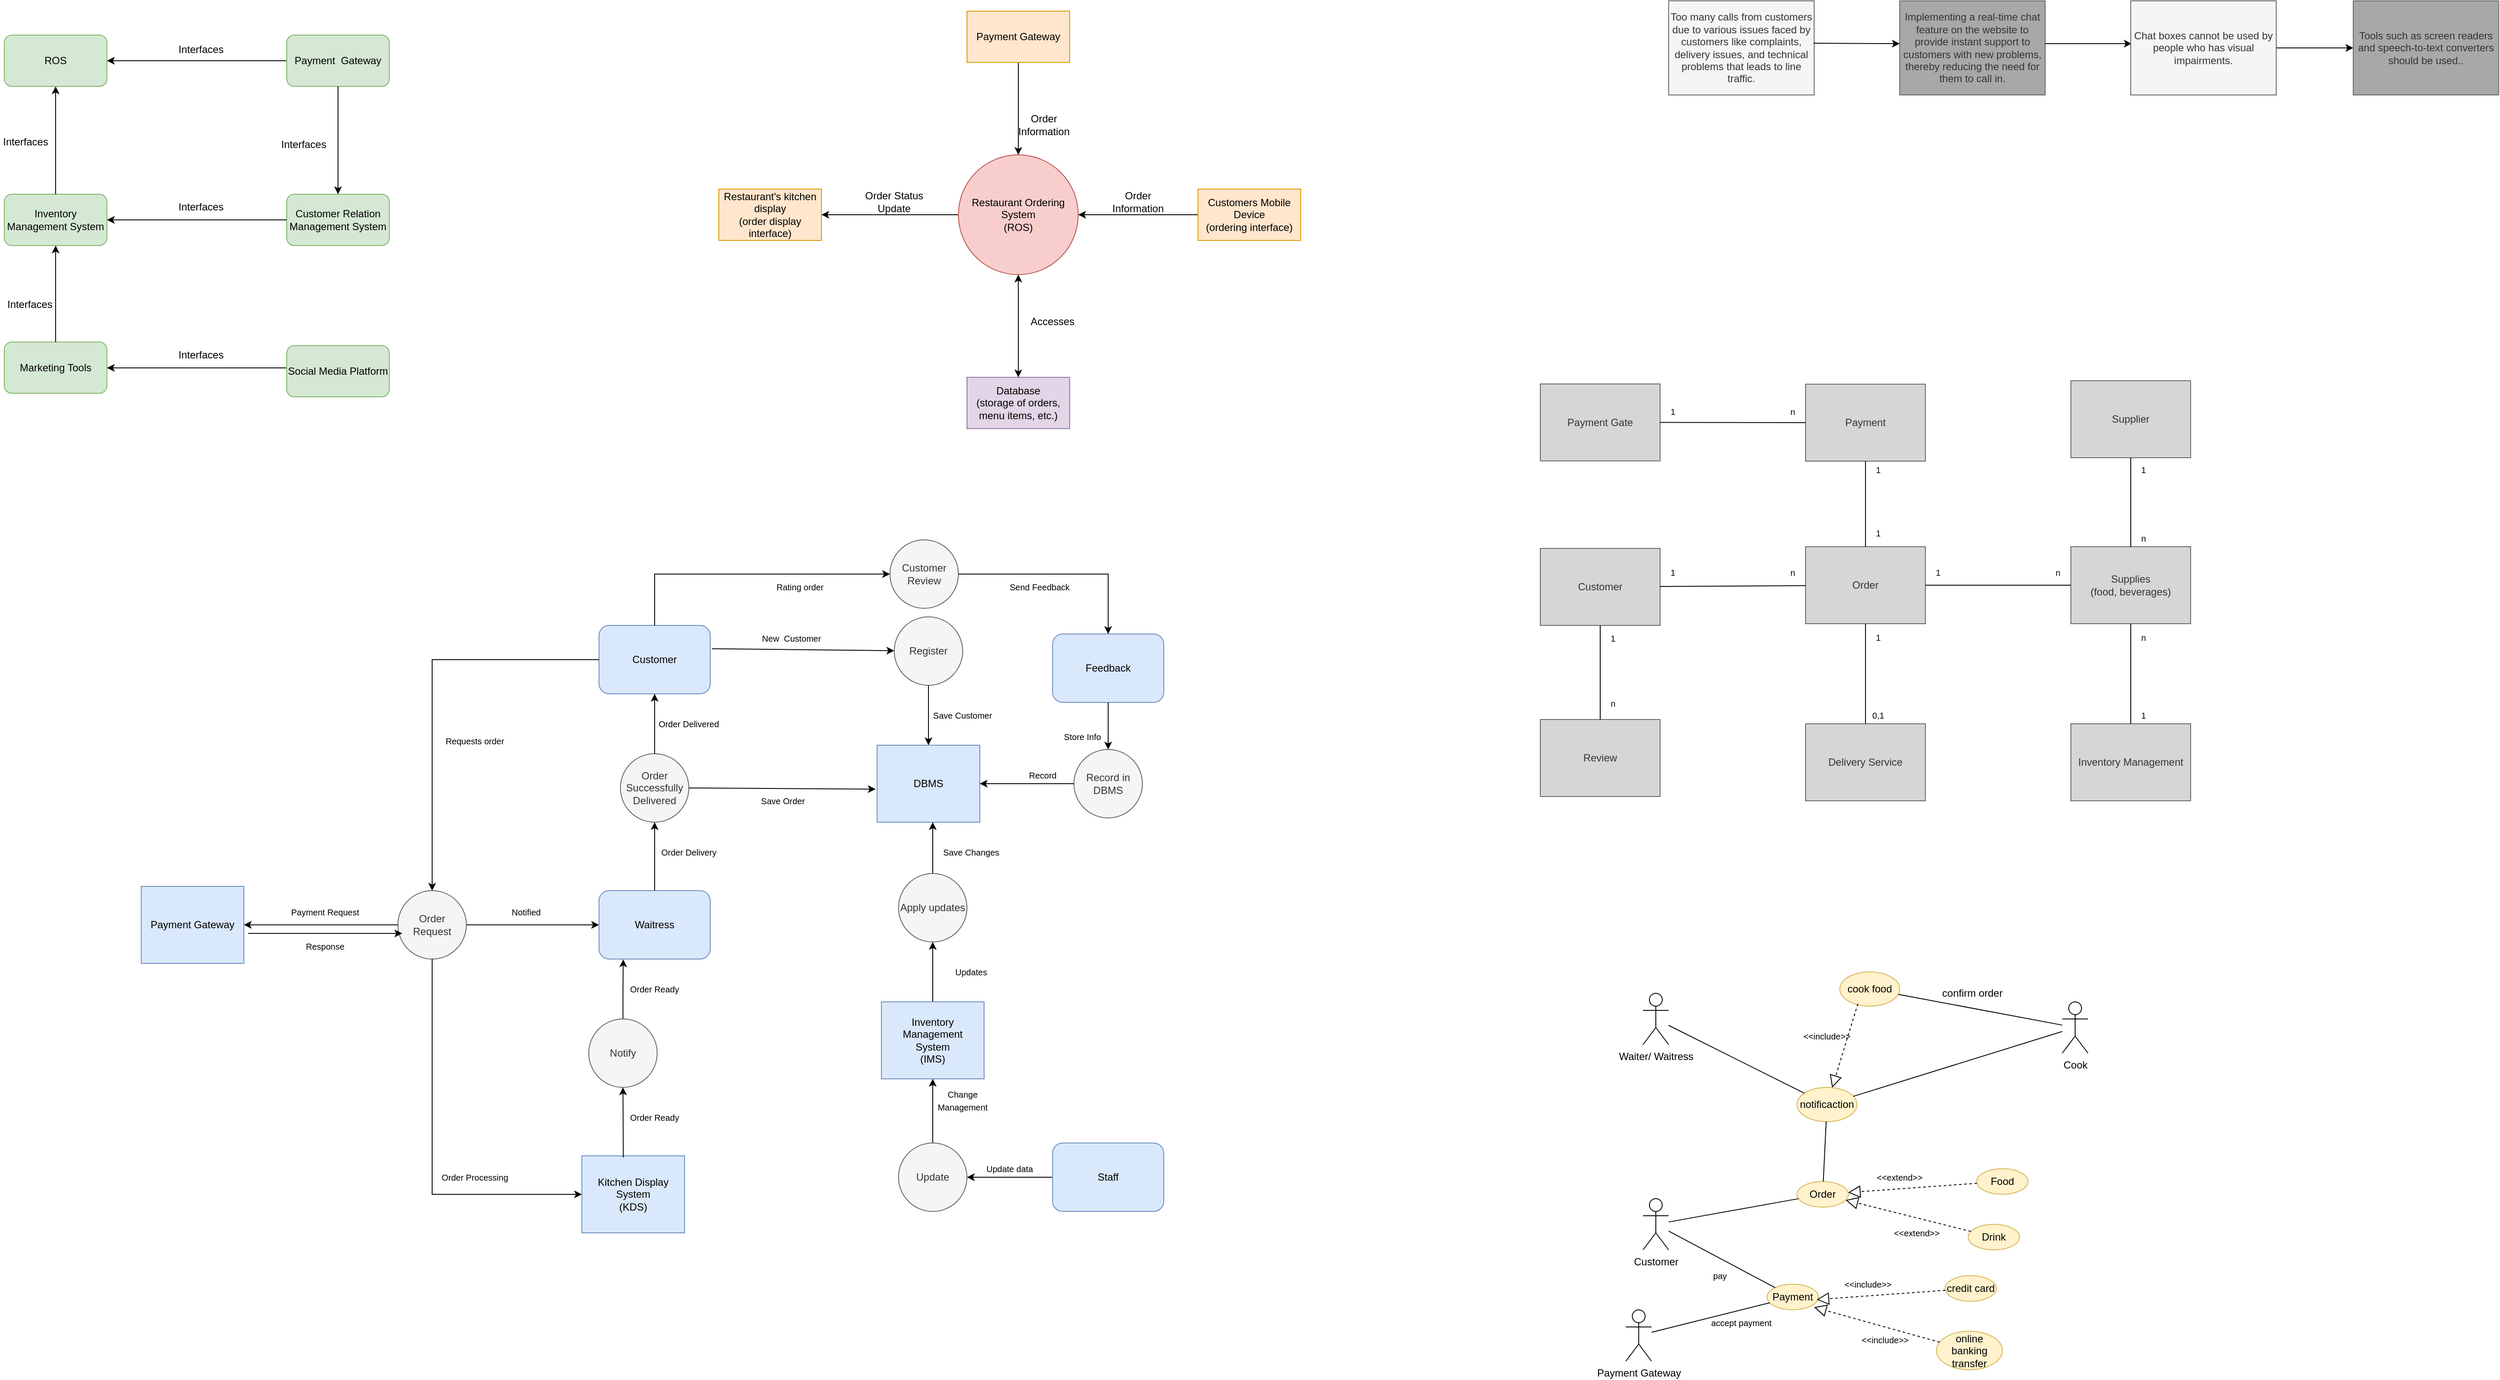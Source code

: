 <mxfile version="21.2.9" type="github">
  <diagram name="Page-1" id="zzp8yQCc868T5YsGF9U5">
    <mxGraphModel dx="961" dy="528" grid="1" gridSize="10" guides="1" tooltips="1" connect="1" arrows="1" fold="1" page="1" pageScale="1" pageWidth="3300" pageHeight="4681" math="0" shadow="0">
      <root>
        <mxCell id="0" />
        <mxCell id="1" parent="0" />
        <mxCell id="357xHHYHcwXzLLXeJ4Fn-1" value="ROS" style="rounded=1;whiteSpace=wrap;html=1;fillColor=#d5e8d4;strokeColor=#82b366;" parent="1" vertex="1">
          <mxGeometry x="515" y="130" width="120" height="60" as="geometry" />
        </mxCell>
        <mxCell id="357xHHYHcwXzLLXeJ4Fn-2" style="edgeStyle=orthogonalEdgeStyle;rounded=0;orthogonalLoop=1;jettySize=auto;html=1;exitX=0;exitY=0.5;exitDx=0;exitDy=0;" parent="1" source="357xHHYHcwXzLLXeJ4Fn-3" target="357xHHYHcwXzLLXeJ4Fn-1" edge="1">
          <mxGeometry relative="1" as="geometry">
            <mxPoint x="645" y="159.526" as="targetPoint" />
          </mxGeometry>
        </mxCell>
        <mxCell id="357xHHYHcwXzLLXeJ4Fn-3" value="Payment&amp;nbsp; Gateway" style="rounded=1;whiteSpace=wrap;html=1;fillColor=#d5e8d4;strokeColor=#82b366;" parent="1" vertex="1">
          <mxGeometry x="845" y="130" width="120" height="60" as="geometry" />
        </mxCell>
        <mxCell id="357xHHYHcwXzLLXeJ4Fn-4" value="Interfaces&lt;br&gt;" style="text;html=1;strokeColor=none;fillColor=none;align=center;verticalAlign=middle;whiteSpace=wrap;rounded=0;" parent="1" vertex="1">
          <mxGeometry x="715" y="132" width="60" height="30" as="geometry" />
        </mxCell>
        <mxCell id="357xHHYHcwXzLLXeJ4Fn-5" value="Interfaces&lt;br&gt;" style="text;html=1;strokeColor=none;fillColor=none;align=center;verticalAlign=middle;whiteSpace=wrap;rounded=0;" parent="1" vertex="1">
          <mxGeometry x="510" y="240" width="60" height="30" as="geometry" />
        </mxCell>
        <mxCell id="357xHHYHcwXzLLXeJ4Fn-6" value="Inventory Management System" style="rounded=1;whiteSpace=wrap;html=1;fillColor=#d5e8d4;strokeColor=#82b366;" parent="1" vertex="1">
          <mxGeometry x="515" y="316" width="120" height="60" as="geometry" />
        </mxCell>
        <mxCell id="357xHHYHcwXzLLXeJ4Fn-7" value="" style="endArrow=classic;html=1;rounded=0;exitX=0.5;exitY=0;exitDx=0;exitDy=0;" parent="1" source="357xHHYHcwXzLLXeJ4Fn-6" target="357xHHYHcwXzLLXeJ4Fn-1" edge="1">
          <mxGeometry width="50" height="50" relative="1" as="geometry">
            <mxPoint x="665" y="345" as="sourcePoint" />
            <mxPoint x="715" y="295" as="targetPoint" />
          </mxGeometry>
        </mxCell>
        <mxCell id="357xHHYHcwXzLLXeJ4Fn-8" value="Customer Relation Management System" style="rounded=1;whiteSpace=wrap;html=1;fillColor=#d5e8d4;strokeColor=#82b366;" parent="1" vertex="1">
          <mxGeometry x="845" y="316" width="120" height="60" as="geometry" />
        </mxCell>
        <mxCell id="357xHHYHcwXzLLXeJ4Fn-9" style="edgeStyle=orthogonalEdgeStyle;rounded=0;orthogonalLoop=1;jettySize=auto;html=1;entryX=0.5;entryY=0;entryDx=0;entryDy=0;" parent="1" source="357xHHYHcwXzLLXeJ4Fn-3" target="357xHHYHcwXzLLXeJ4Fn-8" edge="1">
          <mxGeometry relative="1" as="geometry">
            <mxPoint x="645" y="170" as="targetPoint" />
            <mxPoint x="855" y="170" as="sourcePoint" />
          </mxGeometry>
        </mxCell>
        <mxCell id="357xHHYHcwXzLLXeJ4Fn-10" value="Interfaces&lt;br&gt;" style="text;html=1;strokeColor=none;fillColor=none;align=center;verticalAlign=middle;whiteSpace=wrap;rounded=0;" parent="1" vertex="1">
          <mxGeometry x="835" y="242.5" width="60" height="30" as="geometry" />
        </mxCell>
        <mxCell id="357xHHYHcwXzLLXeJ4Fn-11" style="edgeStyle=orthogonalEdgeStyle;rounded=0;orthogonalLoop=1;jettySize=auto;html=1;" parent="1" source="357xHHYHcwXzLLXeJ4Fn-8" target="357xHHYHcwXzLLXeJ4Fn-6" edge="1">
          <mxGeometry relative="1" as="geometry">
            <mxPoint x="755" y="341.25" as="targetPoint" />
            <mxPoint x="755" y="206.25" as="sourcePoint" />
          </mxGeometry>
        </mxCell>
        <mxCell id="357xHHYHcwXzLLXeJ4Fn-12" value="Interfaces&lt;br&gt;" style="text;html=1;strokeColor=none;fillColor=none;align=center;verticalAlign=middle;whiteSpace=wrap;rounded=0;" parent="1" vertex="1">
          <mxGeometry x="715" y="316" width="60" height="30" as="geometry" />
        </mxCell>
        <mxCell id="357xHHYHcwXzLLXeJ4Fn-13" value="Marketing Tools" style="rounded=1;whiteSpace=wrap;html=1;fillColor=#d5e8d4;strokeColor=#82b366;" parent="1" vertex="1">
          <mxGeometry x="515" y="488.75" width="120" height="60" as="geometry" />
        </mxCell>
        <mxCell id="357xHHYHcwXzLLXeJ4Fn-14" style="edgeStyle=orthogonalEdgeStyle;rounded=0;orthogonalLoop=1;jettySize=auto;html=1;entryX=0.5;entryY=1;entryDx=0;entryDy=0;" parent="1" source="357xHHYHcwXzLLXeJ4Fn-13" target="357xHHYHcwXzLLXeJ4Fn-6" edge="1">
          <mxGeometry relative="1" as="geometry">
            <mxPoint x="535" y="442.12" as="targetPoint" />
            <mxPoint x="745" y="442.12" as="sourcePoint" />
          </mxGeometry>
        </mxCell>
        <mxCell id="357xHHYHcwXzLLXeJ4Fn-15" value="Interfaces&lt;br&gt;" style="text;html=1;strokeColor=none;fillColor=none;align=center;verticalAlign=middle;whiteSpace=wrap;rounded=0;" parent="1" vertex="1">
          <mxGeometry x="515" y="430" width="60" height="30" as="geometry" />
        </mxCell>
        <mxCell id="357xHHYHcwXzLLXeJ4Fn-16" style="edgeStyle=orthogonalEdgeStyle;rounded=0;orthogonalLoop=1;jettySize=auto;html=1;" parent="1" edge="1">
          <mxGeometry relative="1" as="geometry">
            <mxPoint x="635" y="519" as="targetPoint" />
            <mxPoint x="845" y="519" as="sourcePoint" />
          </mxGeometry>
        </mxCell>
        <mxCell id="357xHHYHcwXzLLXeJ4Fn-17" value="Interfaces&lt;br&gt;" style="text;html=1;strokeColor=none;fillColor=none;align=center;verticalAlign=middle;whiteSpace=wrap;rounded=0;" parent="1" vertex="1">
          <mxGeometry x="715" y="489" width="60" height="30" as="geometry" />
        </mxCell>
        <mxCell id="357xHHYHcwXzLLXeJ4Fn-18" value="Social Media Platform" style="rounded=1;whiteSpace=wrap;html=1;fillColor=#d5e8d4;strokeColor=#82b366;" parent="1" vertex="1">
          <mxGeometry x="845" y="492.87" width="120" height="60" as="geometry" />
        </mxCell>
        <mxCell id="dmzx0pu5ybiAsUK6Nq2V-1" style="edgeStyle=orthogonalEdgeStyle;rounded=0;orthogonalLoop=1;jettySize=auto;html=1;entryX=1;entryY=0.5;entryDx=0;entryDy=0;" parent="1" source="dmzx0pu5ybiAsUK6Nq2V-2" target="dmzx0pu5ybiAsUK6Nq2V-5" edge="1">
          <mxGeometry relative="1" as="geometry" />
        </mxCell>
        <mxCell id="dmzx0pu5ybiAsUK6Nq2V-2" value="Restaurant Ordering System&lt;br&gt;(ROS)" style="ellipse;whiteSpace=wrap;html=1;aspect=fixed;fillColor=#f8cecc;strokeColor=#b85450;" parent="1" vertex="1">
          <mxGeometry x="1630" y="270" width="140" height="140" as="geometry" />
        </mxCell>
        <mxCell id="dmzx0pu5ybiAsUK6Nq2V-3" style="edgeStyle=orthogonalEdgeStyle;rounded=0;orthogonalLoop=1;jettySize=auto;html=1;exitX=0;exitY=0.5;exitDx=0;exitDy=0;" parent="1" source="dmzx0pu5ybiAsUK6Nq2V-4" target="dmzx0pu5ybiAsUK6Nq2V-2" edge="1">
          <mxGeometry relative="1" as="geometry" />
        </mxCell>
        <mxCell id="dmzx0pu5ybiAsUK6Nq2V-4" value="Customers Mobile Device &lt;br&gt;(ordering interface)" style="rounded=0;whiteSpace=wrap;html=1;fillColor=#ffe6cc;strokeColor=#d79b00;" parent="1" vertex="1">
          <mxGeometry x="1910" y="310" width="120" height="60" as="geometry" />
        </mxCell>
        <mxCell id="dmzx0pu5ybiAsUK6Nq2V-5" value="Restaurant&#39;s kitchen display &lt;br&gt;(order display interface)" style="rounded=0;whiteSpace=wrap;html=1;fillColor=#ffe6cc;strokeColor=#d79b00;" parent="1" vertex="1">
          <mxGeometry x="1350" y="310" width="120" height="60" as="geometry" />
        </mxCell>
        <mxCell id="dmzx0pu5ybiAsUK6Nq2V-6" style="edgeStyle=orthogonalEdgeStyle;rounded=0;orthogonalLoop=1;jettySize=auto;html=1;exitX=0.5;exitY=1;exitDx=0;exitDy=0;" parent="1" source="dmzx0pu5ybiAsUK6Nq2V-7" target="dmzx0pu5ybiAsUK6Nq2V-2" edge="1">
          <mxGeometry relative="1" as="geometry" />
        </mxCell>
        <mxCell id="dmzx0pu5ybiAsUK6Nq2V-7" value="Payment Gateway" style="rounded=0;whiteSpace=wrap;html=1;fillColor=#ffe6cc;strokeColor=#d79b00;" parent="1" vertex="1">
          <mxGeometry x="1640" y="102" width="120" height="60" as="geometry" />
        </mxCell>
        <mxCell id="dmzx0pu5ybiAsUK6Nq2V-8" value="Database &lt;br&gt;(storage of orders, menu items, etc.)" style="rounded=0;whiteSpace=wrap;html=1;fillColor=#e1d5e7;strokeColor=#9673a6;" parent="1" vertex="1">
          <mxGeometry x="1640" y="530" width="120" height="60" as="geometry" />
        </mxCell>
        <mxCell id="dmzx0pu5ybiAsUK6Nq2V-9" value="Order Information" style="text;html=1;strokeColor=none;fillColor=none;align=center;verticalAlign=middle;whiteSpace=wrap;rounded=0;" parent="1" vertex="1">
          <mxGeometry x="1810" y="310" width="60" height="30" as="geometry" />
        </mxCell>
        <mxCell id="dmzx0pu5ybiAsUK6Nq2V-10" value="Order Status Update" style="text;html=1;strokeColor=none;fillColor=none;align=center;verticalAlign=middle;whiteSpace=wrap;rounded=0;" parent="1" vertex="1">
          <mxGeometry x="1510" y="310" width="90" height="30" as="geometry" />
        </mxCell>
        <mxCell id="dmzx0pu5ybiAsUK6Nq2V-11" value="Order Information" style="text;html=1;strokeColor=none;fillColor=none;align=center;verticalAlign=middle;whiteSpace=wrap;rounded=0;" parent="1" vertex="1">
          <mxGeometry x="1700" y="220" width="60" height="30" as="geometry" />
        </mxCell>
        <mxCell id="dmzx0pu5ybiAsUK6Nq2V-12" value="" style="endArrow=classic;startArrow=classic;html=1;rounded=0;" parent="1" source="dmzx0pu5ybiAsUK6Nq2V-8" target="dmzx0pu5ybiAsUK6Nq2V-2" edge="1">
          <mxGeometry width="50" height="50" relative="1" as="geometry">
            <mxPoint x="1330" y="410" as="sourcePoint" />
            <mxPoint x="1380" y="360" as="targetPoint" />
          </mxGeometry>
        </mxCell>
        <mxCell id="dmzx0pu5ybiAsUK6Nq2V-13" value="Accesses" style="text;html=1;strokeColor=none;fillColor=none;align=center;verticalAlign=middle;whiteSpace=wrap;rounded=0;" parent="1" vertex="1">
          <mxGeometry x="1710" y="450" width="60" height="30" as="geometry" />
        </mxCell>
        <mxCell id="A27yKIxshURaWO87A394-1" value="Payment Gateway" style="rounded=0;whiteSpace=wrap;html=1;fillColor=#dae8fc;strokeColor=#6c8ebf;" parent="1" vertex="1">
          <mxGeometry x="675" y="1125" width="120" height="90" as="geometry" />
        </mxCell>
        <mxCell id="A27yKIxshURaWO87A394-31" style="edgeStyle=orthogonalEdgeStyle;rounded=0;orthogonalLoop=1;jettySize=auto;html=1;entryX=0.218;entryY=1.005;entryDx=0;entryDy=0;entryPerimeter=0;" parent="1" source="A27yKIxshURaWO87A394-3" target="A27yKIxshURaWO87A394-17" edge="1">
          <mxGeometry relative="1" as="geometry" />
        </mxCell>
        <mxCell id="A27yKIxshURaWO87A394-3" value="Notify" style="ellipse;whiteSpace=wrap;html=1;aspect=fixed;fillColor=#f5f5f5;fontColor=#333333;strokeColor=#666666;" parent="1" vertex="1">
          <mxGeometry x="1198" y="1280" width="80" height="80" as="geometry" />
        </mxCell>
        <mxCell id="A27yKIxshURaWO87A394-7" value="Customer" style="rounded=1;whiteSpace=wrap;html=1;fillColor=#dae8fc;strokeColor=#6c8ebf;" parent="1" vertex="1">
          <mxGeometry x="1210" y="820" width="130" height="80" as="geometry" />
        </mxCell>
        <mxCell id="A27yKIxshURaWO87A394-10" style="edgeStyle=orthogonalEdgeStyle;rounded=0;orthogonalLoop=1;jettySize=auto;html=1;entryX=1;entryY=0.5;entryDx=0;entryDy=0;" parent="1" source="A27yKIxshURaWO87A394-8" target="A27yKIxshURaWO87A394-1" edge="1">
          <mxGeometry relative="1" as="geometry" />
        </mxCell>
        <mxCell id="A27yKIxshURaWO87A394-18" style="edgeStyle=orthogonalEdgeStyle;rounded=0;orthogonalLoop=1;jettySize=auto;html=1;" parent="1" source="A27yKIxshURaWO87A394-8" target="A27yKIxshURaWO87A394-17" edge="1">
          <mxGeometry relative="1" as="geometry">
            <mxPoint x="1090" y="1150" as="sourcePoint" />
            <Array as="points" />
          </mxGeometry>
        </mxCell>
        <mxCell id="A27yKIxshURaWO87A394-8" value="Order Request" style="ellipse;whiteSpace=wrap;html=1;aspect=fixed;fillColor=#f5f5f5;fontColor=#333333;strokeColor=#666666;" parent="1" vertex="1">
          <mxGeometry x="975" y="1130" width="80" height="80" as="geometry" />
        </mxCell>
        <mxCell id="A27yKIxshURaWO87A394-9" value="" style="endArrow=classic;html=1;rounded=0;" parent="1" source="A27yKIxshURaWO87A394-7" target="A27yKIxshURaWO87A394-8" edge="1">
          <mxGeometry width="50" height="50" relative="1" as="geometry">
            <mxPoint x="1215" y="1050" as="sourcePoint" />
            <mxPoint x="1265" y="1000" as="targetPoint" />
            <Array as="points">
              <mxPoint x="1015" y="860" />
            </Array>
          </mxGeometry>
        </mxCell>
        <mxCell id="A27yKIxshURaWO87A394-11" value="" style="endArrow=classic;html=1;rounded=0;entryX=0.063;entryY=0.625;entryDx=0;entryDy=0;entryPerimeter=0;" parent="1" target="A27yKIxshURaWO87A394-8" edge="1">
          <mxGeometry width="50" height="50" relative="1" as="geometry">
            <mxPoint x="800" y="1180" as="sourcePoint" />
            <mxPoint x="1300" y="1230" as="targetPoint" />
          </mxGeometry>
        </mxCell>
        <mxCell id="A27yKIxshURaWO87A394-12" value="&lt;font style=&quot;font-size: 10px;&quot;&gt;Payment Request&lt;/font&gt;" style="text;html=1;strokeColor=none;fillColor=none;align=center;verticalAlign=middle;whiteSpace=wrap;rounded=0;" parent="1" vertex="1">
          <mxGeometry x="845" y="1140" width="90" height="30" as="geometry" />
        </mxCell>
        <mxCell id="A27yKIxshURaWO87A394-15" value="&lt;font style=&quot;font-size: 10px;&quot;&gt;Response&lt;/font&gt;" style="text;html=1;strokeColor=none;fillColor=none;align=center;verticalAlign=middle;whiteSpace=wrap;rounded=0;" parent="1" vertex="1">
          <mxGeometry x="845" y="1180" width="90" height="30" as="geometry" />
        </mxCell>
        <mxCell id="A27yKIxshURaWO87A394-16" value="&lt;font style=&quot;font-size: 10px;&quot;&gt;Requests order&lt;/font&gt;" style="text;html=1;strokeColor=none;fillColor=none;align=center;verticalAlign=middle;whiteSpace=wrap;rounded=0;" parent="1" vertex="1">
          <mxGeometry x="1020" y="940" width="90" height="30" as="geometry" />
        </mxCell>
        <mxCell id="A27yKIxshURaWO87A394-17" value="Waitress" style="rounded=1;whiteSpace=wrap;html=1;fillColor=#dae8fc;strokeColor=#6c8ebf;" parent="1" vertex="1">
          <mxGeometry x="1210" y="1130" width="130" height="80" as="geometry" />
        </mxCell>
        <mxCell id="A27yKIxshURaWO87A394-19" value="&lt;span style=&quot;font-size: 10px;&quot;&gt;Notified&lt;/span&gt;" style="text;html=1;strokeColor=none;fillColor=none;align=center;verticalAlign=middle;whiteSpace=wrap;rounded=0;" parent="1" vertex="1">
          <mxGeometry x="1080" y="1140" width="90" height="30" as="geometry" />
        </mxCell>
        <mxCell id="A27yKIxshURaWO87A394-20" value="Kitchen Display System&lt;br&gt;(KDS)" style="rounded=0;whiteSpace=wrap;html=1;fillColor=#dae8fc;strokeColor=#6c8ebf;" parent="1" vertex="1">
          <mxGeometry x="1190" y="1440" width="120" height="90" as="geometry" />
        </mxCell>
        <mxCell id="A27yKIxshURaWO87A394-22" value="" style="endArrow=classic;html=1;rounded=0;" parent="1" source="A27yKIxshURaWO87A394-8" target="A27yKIxshURaWO87A394-20" edge="1">
          <mxGeometry width="50" height="50" relative="1" as="geometry">
            <mxPoint x="1170" y="1260" as="sourcePoint" />
            <mxPoint x="1220" y="1210" as="targetPoint" />
            <Array as="points">
              <mxPoint x="1015" y="1485" />
            </Array>
          </mxGeometry>
        </mxCell>
        <mxCell id="A27yKIxshURaWO87A394-23" value="&lt;span style=&quot;font-size: 10px;&quot;&gt;Order Processing&lt;/span&gt;" style="text;html=1;strokeColor=none;fillColor=none;align=center;verticalAlign=middle;whiteSpace=wrap;rounded=0;" parent="1" vertex="1">
          <mxGeometry x="1020" y="1450" width="90" height="30" as="geometry" />
        </mxCell>
        <mxCell id="A27yKIxshURaWO87A394-26" value="" style="endArrow=classic;html=1;rounded=0;exitX=0.445;exitY=0.021;exitDx=0;exitDy=0;exitPerimeter=0;" parent="1" target="A27yKIxshURaWO87A394-3" edge="1">
          <mxGeometry width="50" height="50" relative="1" as="geometry">
            <mxPoint x="1238.4" y="1441.89" as="sourcePoint" />
            <mxPoint x="1237.394" y="1359.998" as="targetPoint" />
          </mxGeometry>
        </mxCell>
        <mxCell id="A27yKIxshURaWO87A394-27" value="&lt;span style=&quot;font-size: 10px;&quot;&gt;Order Ready&lt;/span&gt;" style="text;html=1;strokeColor=none;fillColor=none;align=center;verticalAlign=middle;whiteSpace=wrap;rounded=0;" parent="1" vertex="1">
          <mxGeometry x="1230" y="1380" width="90" height="30" as="geometry" />
        </mxCell>
        <mxCell id="A27yKIxshURaWO87A394-28" value="" style="endArrow=classic;html=1;rounded=0;exitX=0.5;exitY=0;exitDx=0;exitDy=0;" parent="1" source="A27yKIxshURaWO87A394-17" target="A27yKIxshURaWO87A394-35" edge="1">
          <mxGeometry width="50" height="50" relative="1" as="geometry">
            <mxPoint x="1170" y="1130" as="sourcePoint" />
            <mxPoint x="1220" y="1080" as="targetPoint" />
          </mxGeometry>
        </mxCell>
        <mxCell id="A27yKIxshURaWO87A394-29" value="&lt;span style=&quot;font-size: 10px;&quot;&gt;Order Delivery&lt;/span&gt;" style="text;html=1;strokeColor=none;fillColor=none;align=center;verticalAlign=middle;whiteSpace=wrap;rounded=0;" parent="1" vertex="1">
          <mxGeometry x="1270" y="1070" width="90" height="30" as="geometry" />
        </mxCell>
        <mxCell id="A27yKIxshURaWO87A394-32" value="&lt;span style=&quot;font-size: 10px;&quot;&gt;Order Ready&lt;/span&gt;" style="text;html=1;strokeColor=none;fillColor=none;align=center;verticalAlign=middle;whiteSpace=wrap;rounded=0;" parent="1" vertex="1">
          <mxGeometry x="1230" y="1230" width="90" height="30" as="geometry" />
        </mxCell>
        <mxCell id="A27yKIxshURaWO87A394-48" style="edgeStyle=orthogonalEdgeStyle;rounded=0;orthogonalLoop=1;jettySize=auto;html=1;entryX=1;entryY=0.5;entryDx=0;entryDy=0;" parent="1" source="A27yKIxshURaWO87A394-33" target="A27yKIxshURaWO87A394-47" edge="1">
          <mxGeometry relative="1" as="geometry" />
        </mxCell>
        <mxCell id="A27yKIxshURaWO87A394-33" value="Staff" style="rounded=1;whiteSpace=wrap;html=1;fillColor=#dae8fc;strokeColor=#6c8ebf;" parent="1" vertex="1">
          <mxGeometry x="1740" y="1425" width="130" height="80" as="geometry" />
        </mxCell>
        <mxCell id="A27yKIxshURaWO87A394-35" value="Order Successfully&lt;br&gt;Delivered" style="ellipse;whiteSpace=wrap;html=1;aspect=fixed;fillColor=#f5f5f5;fontColor=#333333;strokeColor=#666666;" parent="1" vertex="1">
          <mxGeometry x="1235" y="970" width="80" height="80" as="geometry" />
        </mxCell>
        <mxCell id="A27yKIxshURaWO87A394-36" value="&lt;span style=&quot;font-size: 10px;&quot;&gt;Order Delivered&lt;/span&gt;" style="text;html=1;strokeColor=none;fillColor=none;align=center;verticalAlign=middle;whiteSpace=wrap;rounded=0;" parent="1" vertex="1">
          <mxGeometry x="1270" y="920" width="90" height="30" as="geometry" />
        </mxCell>
        <mxCell id="A27yKIxshURaWO87A394-37" value="" style="endArrow=classic;html=1;rounded=0;" parent="1" source="A27yKIxshURaWO87A394-35" target="A27yKIxshURaWO87A394-7" edge="1">
          <mxGeometry width="50" height="50" relative="1" as="geometry">
            <mxPoint x="1285" y="1140" as="sourcePoint" />
            <mxPoint x="1285" y="1040" as="targetPoint" />
          </mxGeometry>
        </mxCell>
        <mxCell id="A27yKIxshURaWO87A394-38" value="DBMS&lt;br&gt;" style="rounded=0;whiteSpace=wrap;html=1;fillColor=#dae8fc;strokeColor=#6c8ebf;" parent="1" vertex="1">
          <mxGeometry x="1535" y="960" width="120" height="90" as="geometry" />
        </mxCell>
        <mxCell id="A27yKIxshURaWO87A394-39" value="" style="endArrow=classic;html=1;rounded=0;exitX=1;exitY=0.5;exitDx=0;exitDy=0;entryX=-0.015;entryY=0.571;entryDx=0;entryDy=0;entryPerimeter=0;" parent="1" source="A27yKIxshURaWO87A394-35" target="A27yKIxshURaWO87A394-38" edge="1">
          <mxGeometry width="50" height="50" relative="1" as="geometry">
            <mxPoint x="1450" y="1100" as="sourcePoint" />
            <mxPoint x="1500" y="1050" as="targetPoint" />
          </mxGeometry>
        </mxCell>
        <mxCell id="A27yKIxshURaWO87A394-46" style="edgeStyle=orthogonalEdgeStyle;rounded=0;orthogonalLoop=1;jettySize=auto;html=1;entryX=0.5;entryY=0;entryDx=0;entryDy=0;" parent="1" source="A27yKIxshURaWO87A394-40" target="A27yKIxshURaWO87A394-38" edge="1">
          <mxGeometry relative="1" as="geometry" />
        </mxCell>
        <mxCell id="A27yKIxshURaWO87A394-40" value="Register" style="ellipse;whiteSpace=wrap;html=1;aspect=fixed;fillColor=#f5f5f5;fontColor=#333333;strokeColor=#666666;" parent="1" vertex="1">
          <mxGeometry x="1555" y="810" width="80" height="80" as="geometry" />
        </mxCell>
        <mxCell id="A27yKIxshURaWO87A394-41" value="" style="endArrow=classic;html=1;rounded=0;exitX=1.015;exitY=0.341;exitDx=0;exitDy=0;exitPerimeter=0;" parent="1" source="A27yKIxshURaWO87A394-7" target="A27yKIxshURaWO87A394-40" edge="1">
          <mxGeometry width="50" height="50" relative="1" as="geometry">
            <mxPoint x="1440" y="1050" as="sourcePoint" />
            <mxPoint x="1490" y="1000" as="targetPoint" />
            <Array as="points" />
          </mxGeometry>
        </mxCell>
        <mxCell id="A27yKIxshURaWO87A394-44" value="&lt;span style=&quot;font-size: 10px;&quot;&gt;New&amp;nbsp; Customer&lt;/span&gt;" style="text;html=1;strokeColor=none;fillColor=none;align=center;verticalAlign=middle;whiteSpace=wrap;rounded=0;" parent="1" vertex="1">
          <mxGeometry x="1390" y="820" width="90" height="30" as="geometry" />
        </mxCell>
        <mxCell id="A27yKIxshURaWO87A394-45" value="&lt;span style=&quot;font-size: 10px;&quot;&gt;Save Order&lt;/span&gt;" style="text;html=1;strokeColor=none;fillColor=none;align=center;verticalAlign=middle;whiteSpace=wrap;rounded=0;" parent="1" vertex="1">
          <mxGeometry x="1380" y="1010" width="90" height="30" as="geometry" />
        </mxCell>
        <mxCell id="A27yKIxshURaWO87A394-53" style="edgeStyle=orthogonalEdgeStyle;rounded=0;orthogonalLoop=1;jettySize=auto;html=1;entryX=0.5;entryY=1;entryDx=0;entryDy=0;" parent="1" source="A27yKIxshURaWO87A394-47" target="A27yKIxshURaWO87A394-52" edge="1">
          <mxGeometry relative="1" as="geometry" />
        </mxCell>
        <mxCell id="A27yKIxshURaWO87A394-47" value="Update" style="ellipse;whiteSpace=wrap;html=1;aspect=fixed;fillColor=#f5f5f5;fontColor=#333333;strokeColor=#666666;" parent="1" vertex="1">
          <mxGeometry x="1560" y="1425" width="80" height="80" as="geometry" />
        </mxCell>
        <mxCell id="A27yKIxshURaWO87A394-50" value="&lt;span style=&quot;font-size: 10px;&quot;&gt;Save Changes&lt;/span&gt;" style="text;html=1;strokeColor=none;fillColor=none;align=center;verticalAlign=middle;whiteSpace=wrap;rounded=0;" parent="1" vertex="1">
          <mxGeometry x="1600" y="1070" width="90" height="30" as="geometry" />
        </mxCell>
        <mxCell id="A27yKIxshURaWO87A394-51" value="&lt;span style=&quot;font-size: 10px;&quot;&gt;Update data&lt;/span&gt;" style="text;html=1;strokeColor=none;fillColor=none;align=center;verticalAlign=middle;whiteSpace=wrap;rounded=0;" parent="1" vertex="1">
          <mxGeometry x="1645" y="1440" width="90" height="30" as="geometry" />
        </mxCell>
        <mxCell id="A27yKIxshURaWO87A394-56" style="edgeStyle=orthogonalEdgeStyle;rounded=0;orthogonalLoop=1;jettySize=auto;html=1;entryX=0.5;entryY=1;entryDx=0;entryDy=0;" parent="1" source="A27yKIxshURaWO87A394-52" target="A27yKIxshURaWO87A394-55" edge="1">
          <mxGeometry relative="1" as="geometry" />
        </mxCell>
        <mxCell id="A27yKIxshURaWO87A394-52" value="Inventory Management&lt;br&gt;System&lt;br&gt;(IMS)" style="rounded=0;whiteSpace=wrap;html=1;fillColor=#dae8fc;strokeColor=#6c8ebf;" parent="1" vertex="1">
          <mxGeometry x="1540" y="1260" width="120" height="90" as="geometry" />
        </mxCell>
        <mxCell id="A27yKIxshURaWO87A394-54" value="&lt;span style=&quot;font-size: 10px;&quot;&gt;Change Management&lt;/span&gt;" style="text;html=1;strokeColor=none;fillColor=none;align=center;verticalAlign=middle;whiteSpace=wrap;rounded=0;" parent="1" vertex="1">
          <mxGeometry x="1590" y="1360" width="90" height="30" as="geometry" />
        </mxCell>
        <mxCell id="A27yKIxshURaWO87A394-57" style="edgeStyle=orthogonalEdgeStyle;rounded=0;orthogonalLoop=1;jettySize=auto;html=1;" parent="1" source="A27yKIxshURaWO87A394-55" edge="1">
          <mxGeometry relative="1" as="geometry">
            <mxPoint x="1600" y="1050" as="targetPoint" />
          </mxGeometry>
        </mxCell>
        <mxCell id="A27yKIxshURaWO87A394-55" value="Apply updates" style="ellipse;whiteSpace=wrap;html=1;aspect=fixed;fillColor=#f5f5f5;fontColor=#333333;strokeColor=#666666;" parent="1" vertex="1">
          <mxGeometry x="1560" y="1110" width="80" height="80" as="geometry" />
        </mxCell>
        <mxCell id="A27yKIxshURaWO87A394-58" value="&lt;span style=&quot;font-size: 10px;&quot;&gt;Updates&lt;/span&gt;" style="text;html=1;strokeColor=none;fillColor=none;align=center;verticalAlign=middle;whiteSpace=wrap;rounded=0;" parent="1" vertex="1">
          <mxGeometry x="1600" y="1210" width="90" height="30" as="geometry" />
        </mxCell>
        <mxCell id="A27yKIxshURaWO87A394-59" value="Feedback" style="rounded=1;whiteSpace=wrap;html=1;fillColor=#dae8fc;strokeColor=#6c8ebf;" parent="1" vertex="1">
          <mxGeometry x="1740" y="830" width="130" height="80" as="geometry" />
        </mxCell>
        <mxCell id="A27yKIxshURaWO87A394-60" value="Record in DBMS" style="ellipse;whiteSpace=wrap;html=1;aspect=fixed;fillColor=#f5f5f5;fontColor=#333333;strokeColor=#666666;" parent="1" vertex="1">
          <mxGeometry x="1765" y="965" width="80" height="80" as="geometry" />
        </mxCell>
        <mxCell id="A27yKIxshURaWO87A394-61" style="edgeStyle=orthogonalEdgeStyle;rounded=0;orthogonalLoop=1;jettySize=auto;html=1;" parent="1" source="A27yKIxshURaWO87A394-59" target="A27yKIxshURaWO87A394-60" edge="1">
          <mxGeometry relative="1" as="geometry">
            <mxPoint x="1605" y="900" as="sourcePoint" />
            <mxPoint x="1605" y="970" as="targetPoint" />
          </mxGeometry>
        </mxCell>
        <mxCell id="A27yKIxshURaWO87A394-63" value="&lt;span style=&quot;font-size: 10px;&quot;&gt;Save Customer&lt;/span&gt;" style="text;html=1;strokeColor=none;fillColor=none;align=center;verticalAlign=middle;whiteSpace=wrap;rounded=0;" parent="1" vertex="1">
          <mxGeometry x="1590" y="910" width="90" height="30" as="geometry" />
        </mxCell>
        <mxCell id="A27yKIxshURaWO87A394-64" value="&lt;span style=&quot;font-size: 10px;&quot;&gt;Store Info&lt;/span&gt;" style="text;html=1;strokeColor=none;fillColor=none;align=center;verticalAlign=middle;whiteSpace=wrap;rounded=0;" parent="1" vertex="1">
          <mxGeometry x="1730" y="935" width="90" height="30" as="geometry" />
        </mxCell>
        <mxCell id="A27yKIxshURaWO87A394-65" style="edgeStyle=orthogonalEdgeStyle;rounded=0;orthogonalLoop=1;jettySize=auto;html=1;" parent="1" source="A27yKIxshURaWO87A394-60" target="A27yKIxshURaWO87A394-38" edge="1">
          <mxGeometry relative="1" as="geometry">
            <mxPoint x="1815" y="920" as="sourcePoint" />
            <mxPoint x="1815" y="995" as="targetPoint" />
          </mxGeometry>
        </mxCell>
        <mxCell id="A27yKIxshURaWO87A394-66" value="&lt;span style=&quot;font-size: 10px;&quot;&gt;Record&amp;nbsp;&lt;/span&gt;" style="text;html=1;strokeColor=none;fillColor=none;align=center;verticalAlign=middle;whiteSpace=wrap;rounded=0;" parent="1" vertex="1">
          <mxGeometry x="1685" y="980" width="90" height="30" as="geometry" />
        </mxCell>
        <mxCell id="A27yKIxshURaWO87A394-67" value="" style="endArrow=classic;html=1;rounded=0;" parent="1" source="A27yKIxshURaWO87A394-7" target="A27yKIxshURaWO87A394-69" edge="1">
          <mxGeometry width="50" height="50" relative="1" as="geometry">
            <mxPoint x="1352" y="857" as="sourcePoint" />
            <mxPoint x="1490" y="760" as="targetPoint" />
            <Array as="points">
              <mxPoint x="1275" y="760" />
            </Array>
          </mxGeometry>
        </mxCell>
        <mxCell id="A27yKIxshURaWO87A394-69" value="Customer Review" style="ellipse;whiteSpace=wrap;html=1;aspect=fixed;fillColor=#f5f5f5;fontColor=#333333;strokeColor=#666666;" parent="1" vertex="1">
          <mxGeometry x="1550" y="720" width="80" height="80" as="geometry" />
        </mxCell>
        <mxCell id="A27yKIxshURaWO87A394-70" value="&lt;span style=&quot;font-size: 10px;&quot;&gt;Rating order&lt;/span&gt;" style="text;html=1;strokeColor=none;fillColor=none;align=center;verticalAlign=middle;whiteSpace=wrap;rounded=0;" parent="1" vertex="1">
          <mxGeometry x="1400" y="760" width="90" height="30" as="geometry" />
        </mxCell>
        <mxCell id="A27yKIxshURaWO87A394-71" value="&lt;span style=&quot;font-size: 10px;&quot;&gt;Send Feedback&lt;/span&gt;" style="text;html=1;strokeColor=none;fillColor=none;align=center;verticalAlign=middle;whiteSpace=wrap;rounded=0;" parent="1" vertex="1">
          <mxGeometry x="1680" y="760" width="90" height="30" as="geometry" />
        </mxCell>
        <mxCell id="A27yKIxshURaWO87A394-72" style="edgeStyle=orthogonalEdgeStyle;rounded=0;orthogonalLoop=1;jettySize=auto;html=1;entryX=0.5;entryY=0;entryDx=0;entryDy=0;" parent="1" source="A27yKIxshURaWO87A394-69" target="A27yKIxshURaWO87A394-59" edge="1">
          <mxGeometry relative="1" as="geometry">
            <mxPoint x="1815" y="920" as="sourcePoint" />
            <mxPoint x="1815" y="975" as="targetPoint" />
          </mxGeometry>
        </mxCell>
        <mxCell id="psZUVROytwiruwAUHRGe-1" value="Too many calls from customers due to various issues faced by customers like complaints, delivery issues, and technical problems that leads to line traffic." style="rounded=0;whiteSpace=wrap;html=1;fillColor=#f5f5f5;fontColor=#333333;strokeColor=#666666;" parent="1" vertex="1">
          <mxGeometry x="2460" y="90" width="170" height="110" as="geometry" />
        </mxCell>
        <mxCell id="psZUVROytwiruwAUHRGe-2" value="" style="endArrow=classic;html=1;rounded=0;exitX=0.995;exitY=0.45;exitDx=0;exitDy=0;exitPerimeter=0;" parent="1" source="psZUVROytwiruwAUHRGe-1" edge="1">
          <mxGeometry width="50" height="50" relative="1" as="geometry">
            <mxPoint x="2830" y="340" as="sourcePoint" />
            <mxPoint x="2730" y="140" as="targetPoint" />
          </mxGeometry>
        </mxCell>
        <mxCell id="psZUVROytwiruwAUHRGe-7" value="" style="edgeStyle=orthogonalEdgeStyle;rounded=0;orthogonalLoop=1;jettySize=auto;html=1;" parent="1" source="psZUVROytwiruwAUHRGe-5" target="psZUVROytwiruwAUHRGe-6" edge="1">
          <mxGeometry relative="1" as="geometry" />
        </mxCell>
        <mxCell id="psZUVROytwiruwAUHRGe-3" value="Implementing a real-time chat feature on the website to provide instant support to customers with new problems, thereby reducing the need for them to call in." style="rounded=0;whiteSpace=wrap;html=1;fillColor=#A8A8A8;fontColor=#333333;strokeColor=#666666;" parent="1" vertex="1">
          <mxGeometry x="2730" y="90" width="170" height="110" as="geometry" />
        </mxCell>
        <mxCell id="psZUVROytwiruwAUHRGe-4" value="" style="endArrow=classic;html=1;rounded=0;exitX=0.995;exitY=0.45;exitDx=0;exitDy=0;exitPerimeter=0;" parent="1" edge="1">
          <mxGeometry width="50" height="50" relative="1" as="geometry">
            <mxPoint x="2900" y="140" as="sourcePoint" />
            <mxPoint x="3001" y="140" as="targetPoint" />
          </mxGeometry>
        </mxCell>
        <mxCell id="psZUVROytwiruwAUHRGe-5" value="Chat boxes cannot be used by people who has visual impairments." style="rounded=0;whiteSpace=wrap;html=1;fillColor=#f5f5f5;fontColor=#333333;strokeColor=#666666;" parent="1" vertex="1">
          <mxGeometry x="3000" y="90" width="170" height="110" as="geometry" />
        </mxCell>
        <mxCell id="psZUVROytwiruwAUHRGe-6" value="Tools such as screen readers and speech-to-text converters should be used.." style="rounded=0;whiteSpace=wrap;html=1;fillColor=#A8A8A8;fontColor=#333333;strokeColor=#666666;" parent="1" vertex="1">
          <mxGeometry x="3260" y="90" width="170" height="110" as="geometry" />
        </mxCell>
        <mxCell id="psZUVROytwiruwAUHRGe-8" value="Customer" style="rounded=0;whiteSpace=wrap;html=1;fillColor=#D6D6D6;fontColor=#333333;strokeColor=#666666;" parent="1" vertex="1">
          <mxGeometry x="2310" y="730" width="140" height="90" as="geometry" />
        </mxCell>
        <mxCell id="psZUVROytwiruwAUHRGe-11" value="Supplies &lt;br&gt;(food, beverages)" style="rounded=0;whiteSpace=wrap;html=1;fillColor=#D6D6D6;fontColor=#333333;strokeColor=#666666;" parent="1" vertex="1">
          <mxGeometry x="2930" y="728" width="140" height="90" as="geometry" />
        </mxCell>
        <mxCell id="psZUVROytwiruwAUHRGe-13" value="&lt;span style=&quot;font-size: 10px;&quot;&gt;1&lt;/span&gt;" style="text;html=1;strokeColor=none;fillColor=none;align=center;verticalAlign=middle;whiteSpace=wrap;rounded=0;" parent="1" vertex="1">
          <mxGeometry x="2450" y="748" width="30" height="20" as="geometry" />
        </mxCell>
        <mxCell id="psZUVROytwiruwAUHRGe-14" value="&lt;span style=&quot;font-size: 10px;&quot;&gt;n&lt;/span&gt;" style="text;html=1;strokeColor=none;fillColor=none;align=center;verticalAlign=middle;whiteSpace=wrap;rounded=0;" parent="1" vertex="1">
          <mxGeometry x="2590" y="748" width="30" height="20" as="geometry" />
        </mxCell>
        <mxCell id="psZUVROytwiruwAUHRGe-16" value="Supplier" style="rounded=0;whiteSpace=wrap;html=1;fillColor=#D6D6D6;fontColor=#333333;strokeColor=#666666;" parent="1" vertex="1">
          <mxGeometry x="2930" y="534" width="140" height="90" as="geometry" />
        </mxCell>
        <mxCell id="psZUVROytwiruwAUHRGe-18" value="&lt;span style=&quot;font-size: 10px;&quot;&gt;1&lt;/span&gt;" style="text;html=1;strokeColor=none;fillColor=none;align=center;verticalAlign=middle;whiteSpace=wrap;rounded=0;" parent="1" vertex="1">
          <mxGeometry x="3000" y="628" width="30" height="20" as="geometry" />
        </mxCell>
        <mxCell id="psZUVROytwiruwAUHRGe-20" value="&lt;span style=&quot;font-size: 10px;&quot;&gt;n&lt;/span&gt;" style="text;html=1;strokeColor=none;fillColor=none;align=center;verticalAlign=middle;whiteSpace=wrap;rounded=0;" parent="1" vertex="1">
          <mxGeometry x="3000" y="708" width="30" height="20" as="geometry" />
        </mxCell>
        <mxCell id="psZUVROytwiruwAUHRGe-21" value="Order" style="rounded=0;whiteSpace=wrap;html=1;fillColor=#D6D6D6;fontColor=#333333;strokeColor=#666666;" parent="1" vertex="1">
          <mxGeometry x="2620" y="728" width="140" height="90" as="geometry" />
        </mxCell>
        <mxCell id="psZUVROytwiruwAUHRGe-23" value="&lt;span style=&quot;font-size: 10px;&quot;&gt;1&lt;/span&gt;" style="text;html=1;strokeColor=none;fillColor=none;align=center;verticalAlign=middle;whiteSpace=wrap;rounded=0;" parent="1" vertex="1">
          <mxGeometry x="2760" y="748" width="30" height="20" as="geometry" />
        </mxCell>
        <mxCell id="psZUVROytwiruwAUHRGe-24" value="&lt;span style=&quot;font-size: 10px;&quot;&gt;n&lt;/span&gt;" style="text;html=1;strokeColor=none;fillColor=none;align=center;verticalAlign=middle;whiteSpace=wrap;rounded=0;" parent="1" vertex="1">
          <mxGeometry x="2900" y="748" width="30" height="20" as="geometry" />
        </mxCell>
        <mxCell id="psZUVROytwiruwAUHRGe-25" value="Payment" style="rounded=0;whiteSpace=wrap;html=1;fillColor=#D6D6D6;fontColor=#333333;strokeColor=#666666;" parent="1" vertex="1">
          <mxGeometry x="2620" y="538" width="140" height="90" as="geometry" />
        </mxCell>
        <mxCell id="psZUVROytwiruwAUHRGe-26" value="" style="endArrow=none;html=1;rounded=0;" parent="1" source="psZUVROytwiruwAUHRGe-8" target="psZUVROytwiruwAUHRGe-21" edge="1">
          <mxGeometry width="50" height="50" relative="1" as="geometry">
            <mxPoint x="2760" y="780" as="sourcePoint" />
            <mxPoint x="2810" y="730" as="targetPoint" />
          </mxGeometry>
        </mxCell>
        <mxCell id="psZUVROytwiruwAUHRGe-27" value="" style="endArrow=none;html=1;rounded=0;" parent="1" source="psZUVROytwiruwAUHRGe-21" target="psZUVROytwiruwAUHRGe-11" edge="1">
          <mxGeometry width="50" height="50" relative="1" as="geometry">
            <mxPoint x="2460" y="780" as="sourcePoint" />
            <mxPoint x="2820" y="790" as="targetPoint" />
          </mxGeometry>
        </mxCell>
        <mxCell id="psZUVROytwiruwAUHRGe-28" value="" style="endArrow=none;html=1;rounded=0;" parent="1" source="psZUVROytwiruwAUHRGe-16" target="psZUVROytwiruwAUHRGe-11" edge="1">
          <mxGeometry width="50" height="50" relative="1" as="geometry">
            <mxPoint x="2770" y="783" as="sourcePoint" />
            <mxPoint x="2940" y="783" as="targetPoint" />
          </mxGeometry>
        </mxCell>
        <mxCell id="psZUVROytwiruwAUHRGe-29" value="" style="endArrow=none;html=1;rounded=0;" parent="1" source="psZUVROytwiruwAUHRGe-25" target="psZUVROytwiruwAUHRGe-21" edge="1">
          <mxGeometry width="50" height="50" relative="1" as="geometry">
            <mxPoint x="3010" y="634" as="sourcePoint" />
            <mxPoint x="3010" y="738" as="targetPoint" />
          </mxGeometry>
        </mxCell>
        <mxCell id="psZUVROytwiruwAUHRGe-30" value="&lt;span style=&quot;font-size: 10px;&quot;&gt;1&lt;/span&gt;" style="text;html=1;strokeColor=none;fillColor=none;align=center;verticalAlign=middle;whiteSpace=wrap;rounded=0;" parent="1" vertex="1">
          <mxGeometry x="2450" y="560" width="30" height="20" as="geometry" />
        </mxCell>
        <mxCell id="psZUVROytwiruwAUHRGe-31" value="&lt;span style=&quot;font-size: 10px;&quot;&gt;1&lt;/span&gt;" style="text;html=1;strokeColor=none;fillColor=none;align=center;verticalAlign=middle;whiteSpace=wrap;rounded=0;" parent="1" vertex="1">
          <mxGeometry x="2690" y="702" width="30" height="20" as="geometry" />
        </mxCell>
        <mxCell id="psZUVROytwiruwAUHRGe-32" value="Review" style="rounded=0;whiteSpace=wrap;html=1;fillColor=#D6D6D6;fontColor=#333333;strokeColor=#666666;" parent="1" vertex="1">
          <mxGeometry x="2310" y="930" width="140" height="90" as="geometry" />
        </mxCell>
        <mxCell id="psZUVROytwiruwAUHRGe-33" value="" style="endArrow=none;html=1;rounded=0;" parent="1" source="psZUVROytwiruwAUHRGe-8" target="psZUVROytwiruwAUHRGe-32" edge="1">
          <mxGeometry width="50" height="50" relative="1" as="geometry">
            <mxPoint x="2460" y="785" as="sourcePoint" />
            <mxPoint x="2630" y="783" as="targetPoint" />
          </mxGeometry>
        </mxCell>
        <mxCell id="psZUVROytwiruwAUHRGe-34" value="&lt;span style=&quot;font-size: 10px;&quot;&gt;1&lt;/span&gt;" style="text;html=1;strokeColor=none;fillColor=none;align=center;verticalAlign=middle;whiteSpace=wrap;rounded=0;" parent="1" vertex="1">
          <mxGeometry x="2380" y="824" width="30" height="22" as="geometry" />
        </mxCell>
        <mxCell id="psZUVROytwiruwAUHRGe-35" value="&lt;span style=&quot;font-size: 10px;&quot;&gt;n&lt;/span&gt;" style="text;html=1;strokeColor=none;fillColor=none;align=center;verticalAlign=middle;whiteSpace=wrap;rounded=0;" parent="1" vertex="1">
          <mxGeometry x="2380" y="900" width="30" height="22" as="geometry" />
        </mxCell>
        <mxCell id="psZUVROytwiruwAUHRGe-36" value="Inventory Management" style="rounded=0;whiteSpace=wrap;html=1;fillColor=#D6D6D6;fontColor=#333333;strokeColor=#666666;" parent="1" vertex="1">
          <mxGeometry x="2930" y="935" width="140" height="90" as="geometry" />
        </mxCell>
        <mxCell id="psZUVROytwiruwAUHRGe-37" value="" style="endArrow=none;html=1;rounded=0;" parent="1" source="psZUVROytwiruwAUHRGe-11" target="psZUVROytwiruwAUHRGe-36" edge="1">
          <mxGeometry width="50" height="50" relative="1" as="geometry">
            <mxPoint x="2770" y="783" as="sourcePoint" />
            <mxPoint x="3040" y="1010" as="targetPoint" />
          </mxGeometry>
        </mxCell>
        <mxCell id="psZUVROytwiruwAUHRGe-38" value="&lt;span style=&quot;font-size: 10px;&quot;&gt;n&lt;/span&gt;" style="text;html=1;strokeColor=none;fillColor=none;align=center;verticalAlign=middle;whiteSpace=wrap;rounded=0;" parent="1" vertex="1">
          <mxGeometry x="3000" y="824" width="30" height="20" as="geometry" />
        </mxCell>
        <mxCell id="psZUVROytwiruwAUHRGe-41" value="&lt;span style=&quot;font-size: 10px;&quot;&gt;1&lt;/span&gt;" style="text;html=1;strokeColor=none;fillColor=none;align=center;verticalAlign=middle;whiteSpace=wrap;rounded=0;" parent="1" vertex="1">
          <mxGeometry x="3000" y="915" width="30" height="20" as="geometry" />
        </mxCell>
        <mxCell id="psZUVROytwiruwAUHRGe-42" value="Payment Gate" style="rounded=0;whiteSpace=wrap;html=1;fillColor=#D6D6D6;fontColor=#333333;strokeColor=#666666;" parent="1" vertex="1">
          <mxGeometry x="2310" y="537.75" width="140" height="90" as="geometry" />
        </mxCell>
        <mxCell id="psZUVROytwiruwAUHRGe-43" value="" style="endArrow=none;html=1;rounded=0;" parent="1" source="psZUVROytwiruwAUHRGe-25" target="psZUVROytwiruwAUHRGe-42" edge="1">
          <mxGeometry width="50" height="50" relative="1" as="geometry">
            <mxPoint x="2700" y="638" as="sourcePoint" />
            <mxPoint x="2700" y="738" as="targetPoint" />
          </mxGeometry>
        </mxCell>
        <mxCell id="psZUVROytwiruwAUHRGe-44" value="&lt;span style=&quot;font-size: 10px;&quot;&gt;n&lt;/span&gt;" style="text;html=1;strokeColor=none;fillColor=none;align=center;verticalAlign=middle;whiteSpace=wrap;rounded=0;" parent="1" vertex="1">
          <mxGeometry x="2590" y="560" width="30" height="20" as="geometry" />
        </mxCell>
        <mxCell id="psZUVROytwiruwAUHRGe-45" value="Delivery Service" style="rounded=0;whiteSpace=wrap;html=1;fillColor=#D6D6D6;fontColor=#333333;strokeColor=#666666;" parent="1" vertex="1">
          <mxGeometry x="2620" y="935" width="140" height="90" as="geometry" />
        </mxCell>
        <mxCell id="psZUVROytwiruwAUHRGe-46" value="&lt;span style=&quot;font-size: 10px;&quot;&gt;1&lt;/span&gt;" style="text;html=1;strokeColor=none;fillColor=none;align=center;verticalAlign=middle;whiteSpace=wrap;rounded=0;" parent="1" vertex="1">
          <mxGeometry x="2690" y="628" width="30" height="20" as="geometry" />
        </mxCell>
        <mxCell id="psZUVROytwiruwAUHRGe-47" value="" style="endArrow=none;html=1;rounded=0;" parent="1" edge="1">
          <mxGeometry width="50" height="50" relative="1" as="geometry">
            <mxPoint x="2690" y="818" as="sourcePoint" />
            <mxPoint x="2690" y="935" as="targetPoint" />
          </mxGeometry>
        </mxCell>
        <mxCell id="psZUVROytwiruwAUHRGe-48" value="&lt;span style=&quot;font-size: 10px;&quot;&gt;1&lt;/span&gt;" style="text;html=1;strokeColor=none;fillColor=none;align=center;verticalAlign=middle;whiteSpace=wrap;rounded=0;" parent="1" vertex="1">
          <mxGeometry x="2690" y="824" width="30" height="20" as="geometry" />
        </mxCell>
        <mxCell id="psZUVROytwiruwAUHRGe-49" value="&lt;span style=&quot;font-size: 10px;&quot;&gt;0,1&lt;/span&gt;" style="text;html=1;strokeColor=none;fillColor=none;align=center;verticalAlign=middle;whiteSpace=wrap;rounded=0;" parent="1" vertex="1">
          <mxGeometry x="2690" y="915" width="30" height="20" as="geometry" />
        </mxCell>
        <mxCell id="gzNhanIVLxrGxw6w-LE6-1" value="Waiter/ Waitress" style="shape=umlActor;verticalLabelPosition=bottom;verticalAlign=top;html=1;outlineConnect=0;" parent="1" vertex="1">
          <mxGeometry x="2430" y="1250" width="30" height="60" as="geometry" />
        </mxCell>
        <mxCell id="gzNhanIVLxrGxw6w-LE6-3" value="Customer" style="shape=umlActor;verticalLabelPosition=bottom;verticalAlign=top;html=1;outlineConnect=0;" parent="1" vertex="1">
          <mxGeometry x="2430" y="1490" width="30" height="60" as="geometry" />
        </mxCell>
        <mxCell id="gzNhanIVLxrGxw6w-LE6-4" value="Cook" style="shape=umlActor;verticalLabelPosition=bottom;verticalAlign=top;html=1;outlineConnect=0;" parent="1" vertex="1">
          <mxGeometry x="2920" y="1260" width="30" height="60" as="geometry" />
        </mxCell>
        <mxCell id="gzNhanIVLxrGxw6w-LE6-5" value="Order" style="ellipse;whiteSpace=wrap;html=1;fillColor=#fff2cc;strokeColor=#d6b656;" parent="1" vertex="1">
          <mxGeometry x="2610" y="1470" width="60" height="30" as="geometry" />
        </mxCell>
        <mxCell id="gzNhanIVLxrGxw6w-LE6-6" value="" style="endArrow=none;html=1;rounded=0;" parent="1" source="gzNhanIVLxrGxw6w-LE6-3" target="gzNhanIVLxrGxw6w-LE6-5" edge="1">
          <mxGeometry width="50" height="50" relative="1" as="geometry">
            <mxPoint x="2610" y="1530" as="sourcePoint" />
            <mxPoint x="2650" y="1420" as="targetPoint" />
          </mxGeometry>
        </mxCell>
        <mxCell id="gzNhanIVLxrGxw6w-LE6-7" value="Food" style="ellipse;whiteSpace=wrap;html=1;fillColor=#fff2cc;strokeColor=#d6b656;" parent="1" vertex="1">
          <mxGeometry x="2820" y="1455" width="60" height="30" as="geometry" />
        </mxCell>
        <mxCell id="gzNhanIVLxrGxw6w-LE6-8" value="Drink" style="ellipse;whiteSpace=wrap;html=1;fillColor=#fff2cc;strokeColor=#d6b656;" parent="1" vertex="1">
          <mxGeometry x="2810" y="1520" width="60" height="30" as="geometry" />
        </mxCell>
        <mxCell id="gzNhanIVLxrGxw6w-LE6-9" value="" style="endArrow=block;dashed=1;endFill=0;endSize=12;html=1;rounded=0;" parent="1" source="gzNhanIVLxrGxw6w-LE6-7" target="gzNhanIVLxrGxw6w-LE6-5" edge="1">
          <mxGeometry width="160" relative="1" as="geometry">
            <mxPoint x="2540" y="1520" as="sourcePoint" />
            <mxPoint x="2700" y="1520" as="targetPoint" />
          </mxGeometry>
        </mxCell>
        <mxCell id="gzNhanIVLxrGxw6w-LE6-10" value="" style="endArrow=block;dashed=1;endFill=0;endSize=12;html=1;rounded=0;" parent="1" source="gzNhanIVLxrGxw6w-LE6-8" target="gzNhanIVLxrGxw6w-LE6-5" edge="1">
          <mxGeometry width="160" relative="1" as="geometry">
            <mxPoint x="2771" y="1479" as="sourcePoint" />
            <mxPoint x="2679" y="1491" as="targetPoint" />
          </mxGeometry>
        </mxCell>
        <mxCell id="gzNhanIVLxrGxw6w-LE6-11" value="&lt;span style=&quot;font-size: 10px;&quot;&gt;&amp;lt;&amp;lt;extend&amp;gt;&amp;gt;&lt;/span&gt;" style="text;html=1;strokeColor=none;fillColor=none;align=center;verticalAlign=middle;whiteSpace=wrap;rounded=0;" parent="1" vertex="1">
          <mxGeometry x="2690" y="1455" width="80" height="20" as="geometry" />
        </mxCell>
        <mxCell id="gzNhanIVLxrGxw6w-LE6-13" value="&lt;span style=&quot;font-size: 10px;&quot;&gt;&amp;lt;&amp;lt;extend&amp;gt;&amp;gt;&lt;/span&gt;" style="text;html=1;strokeColor=none;fillColor=none;align=center;verticalAlign=middle;whiteSpace=wrap;rounded=0;" parent="1" vertex="1">
          <mxGeometry x="2710" y="1520" width="80" height="20" as="geometry" />
        </mxCell>
        <mxCell id="gzNhanIVLxrGxw6w-LE6-14" value="Payment" style="ellipse;whiteSpace=wrap;html=1;fillColor=#fff2cc;strokeColor=#d6b656;" parent="1" vertex="1">
          <mxGeometry x="2575" y="1590" width="60" height="30" as="geometry" />
        </mxCell>
        <mxCell id="gzNhanIVLxrGxw6w-LE6-15" value="" style="endArrow=none;html=1;rounded=0;" parent="1" source="gzNhanIVLxrGxw6w-LE6-3" target="gzNhanIVLxrGxw6w-LE6-14" edge="1">
          <mxGeometry width="50" height="50" relative="1" as="geometry">
            <mxPoint x="2480" y="1622" as="sourcePoint" />
            <mxPoint x="2670" y="1525" as="targetPoint" />
          </mxGeometry>
        </mxCell>
        <mxCell id="1M85JJpt3ZdkfMOOaAJZ-1" value="notificaction" style="ellipse;whiteSpace=wrap;html=1;fillColor=#fff2cc;strokeColor=#d6b656;" vertex="1" parent="1">
          <mxGeometry x="2610" y="1360" width="70" height="40" as="geometry" />
        </mxCell>
        <mxCell id="1M85JJpt3ZdkfMOOaAJZ-2" value="" style="endArrow=none;html=1;rounded=0;" edge="1" parent="1" source="gzNhanIVLxrGxw6w-LE6-5" target="1M85JJpt3ZdkfMOOaAJZ-1">
          <mxGeometry width="50" height="50" relative="1" as="geometry">
            <mxPoint x="2470" y="1527" as="sourcePoint" />
            <mxPoint x="2622" y="1500" as="targetPoint" />
          </mxGeometry>
        </mxCell>
        <mxCell id="1M85JJpt3ZdkfMOOaAJZ-3" value="" style="endArrow=none;html=1;rounded=0;" edge="1" parent="1" source="1M85JJpt3ZdkfMOOaAJZ-1" target="gzNhanIVLxrGxw6w-LE6-1">
          <mxGeometry width="50" height="50" relative="1" as="geometry">
            <mxPoint x="2651" y="1480" as="sourcePoint" />
            <mxPoint x="2654" y="1410" as="targetPoint" />
          </mxGeometry>
        </mxCell>
        <mxCell id="1M85JJpt3ZdkfMOOaAJZ-4" value="" style="endArrow=none;html=1;rounded=0;" edge="1" parent="1" source="gzNhanIVLxrGxw6w-LE6-4" target="1M85JJpt3ZdkfMOOaAJZ-1">
          <mxGeometry width="50" height="50" relative="1" as="geometry">
            <mxPoint x="2960" y="1320" as="sourcePoint" />
            <mxPoint x="2470" y="1298" as="targetPoint" />
          </mxGeometry>
        </mxCell>
        <mxCell id="1M85JJpt3ZdkfMOOaAJZ-5" value="cook food" style="ellipse;whiteSpace=wrap;html=1;fillColor=#fff2cc;strokeColor=#d6b656;" vertex="1" parent="1">
          <mxGeometry x="2660" y="1225" width="70" height="40" as="geometry" />
        </mxCell>
        <mxCell id="1M85JJpt3ZdkfMOOaAJZ-6" value="" style="endArrow=none;html=1;rounded=0;" edge="1" parent="1" source="gzNhanIVLxrGxw6w-LE6-4" target="1M85JJpt3ZdkfMOOaAJZ-5">
          <mxGeometry width="50" height="50" relative="1" as="geometry">
            <mxPoint x="2930" y="1305" as="sourcePoint" />
            <mxPoint x="2686" y="1380" as="targetPoint" />
          </mxGeometry>
        </mxCell>
        <mxCell id="1M85JJpt3ZdkfMOOaAJZ-8" value="credit card" style="ellipse;whiteSpace=wrap;html=1;fillColor=#fff2cc;strokeColor=#d6b656;" vertex="1" parent="1">
          <mxGeometry x="2783" y="1580" width="60" height="30" as="geometry" />
        </mxCell>
        <mxCell id="1M85JJpt3ZdkfMOOaAJZ-9" value="online banking transfer" style="ellipse;whiteSpace=wrap;html=1;fillColor=#fff2cc;strokeColor=#d6b656;" vertex="1" parent="1">
          <mxGeometry x="2773" y="1645" width="77" height="45" as="geometry" />
        </mxCell>
        <mxCell id="1M85JJpt3ZdkfMOOaAJZ-10" value="" style="endArrow=block;dashed=1;endFill=0;endSize=12;html=1;rounded=0;" edge="1" parent="1" source="1M85JJpt3ZdkfMOOaAJZ-8">
          <mxGeometry width="160" relative="1" as="geometry">
            <mxPoint x="2503" y="1645" as="sourcePoint" />
            <mxPoint x="2633" y="1608" as="targetPoint" />
          </mxGeometry>
        </mxCell>
        <mxCell id="1M85JJpt3ZdkfMOOaAJZ-11" value="" style="endArrow=block;dashed=1;endFill=0;endSize=12;html=1;rounded=0;" edge="1" parent="1" source="1M85JJpt3ZdkfMOOaAJZ-9">
          <mxGeometry width="160" relative="1" as="geometry">
            <mxPoint x="2734" y="1604" as="sourcePoint" />
            <mxPoint x="2630" y="1617" as="targetPoint" />
          </mxGeometry>
        </mxCell>
        <mxCell id="1M85JJpt3ZdkfMOOaAJZ-12" value="&lt;span style=&quot;font-size: 10px;&quot;&gt;&amp;lt;&amp;lt;include&amp;gt;&amp;gt;&lt;/span&gt;" style="text;html=1;strokeColor=none;fillColor=none;align=center;verticalAlign=middle;whiteSpace=wrap;rounded=0;" vertex="1" parent="1">
          <mxGeometry x="2653" y="1580" width="80" height="20" as="geometry" />
        </mxCell>
        <mxCell id="1M85JJpt3ZdkfMOOaAJZ-13" value="&lt;span style=&quot;font-size: 10px;&quot;&gt;&amp;lt;&amp;lt;include&amp;gt;&amp;gt;&lt;/span&gt;" style="text;html=1;strokeColor=none;fillColor=none;align=center;verticalAlign=middle;whiteSpace=wrap;rounded=0;" vertex="1" parent="1">
          <mxGeometry x="2673" y="1645" width="80" height="20" as="geometry" />
        </mxCell>
        <mxCell id="1M85JJpt3ZdkfMOOaAJZ-14" value="&lt;span style=&quot;font-size: 10px;&quot;&gt;pay&lt;/span&gt;" style="text;html=1;strokeColor=none;fillColor=none;align=center;verticalAlign=middle;whiteSpace=wrap;rounded=0;" vertex="1" parent="1">
          <mxGeometry x="2480" y="1570" width="80" height="20" as="geometry" />
        </mxCell>
        <mxCell id="1M85JJpt3ZdkfMOOaAJZ-19" value="" style="endArrow=none;html=1;rounded=0;" edge="1" parent="1" source="1M85JJpt3ZdkfMOOaAJZ-20" target="gzNhanIVLxrGxw6w-LE6-14">
          <mxGeometry width="50" height="50" relative="1" as="geometry">
            <mxPoint x="2850" y="1611" as="sourcePoint" />
            <mxPoint x="2950" y="1633.664" as="targetPoint" />
          </mxGeometry>
        </mxCell>
        <mxCell id="1M85JJpt3ZdkfMOOaAJZ-20" value="Payment Gateway" style="shape=umlActor;verticalLabelPosition=bottom;verticalAlign=top;html=1;outlineConnect=0;" vertex="1" parent="1">
          <mxGeometry x="2410" y="1620" width="30" height="60" as="geometry" />
        </mxCell>
        <mxCell id="1M85JJpt3ZdkfMOOaAJZ-22" value="&lt;span style=&quot;font-size: 10px;&quot;&gt;accept payment&lt;/span&gt;" style="text;html=1;strokeColor=none;fillColor=none;align=center;verticalAlign=middle;whiteSpace=wrap;rounded=0;" vertex="1" parent="1">
          <mxGeometry x="2505" y="1625" width="80" height="20" as="geometry" />
        </mxCell>
        <mxCell id="1M85JJpt3ZdkfMOOaAJZ-24" value="confirm order" style="text;html=1;strokeColor=none;fillColor=none;align=center;verticalAlign=middle;whiteSpace=wrap;rounded=0;" vertex="1" parent="1">
          <mxGeometry x="2775" y="1240" width="80" height="20" as="geometry" />
        </mxCell>
        <mxCell id="1M85JJpt3ZdkfMOOaAJZ-26" value="" style="endArrow=block;dashed=1;endFill=0;endSize=12;html=1;rounded=0;exitX=0.301;exitY=0.934;exitDx=0;exitDy=0;exitPerimeter=0;" edge="1" parent="1" source="1M85JJpt3ZdkfMOOaAJZ-5" target="1M85JJpt3ZdkfMOOaAJZ-1">
          <mxGeometry width="160" relative="1" as="geometry">
            <mxPoint x="2630.281" y="1307.05" as="sourcePoint" />
            <mxPoint x="2695" y="1340" as="targetPoint" />
          </mxGeometry>
        </mxCell>
        <mxCell id="1M85JJpt3ZdkfMOOaAJZ-27" value="&lt;span style=&quot;font-size: 10px;&quot;&gt;&amp;lt;&amp;lt;include&amp;gt;&amp;gt;&lt;/span&gt;" style="text;html=1;strokeColor=none;fillColor=none;align=center;verticalAlign=middle;whiteSpace=wrap;rounded=0;" vertex="1" parent="1">
          <mxGeometry x="2605" y="1290" width="80" height="20" as="geometry" />
        </mxCell>
      </root>
    </mxGraphModel>
  </diagram>
</mxfile>
